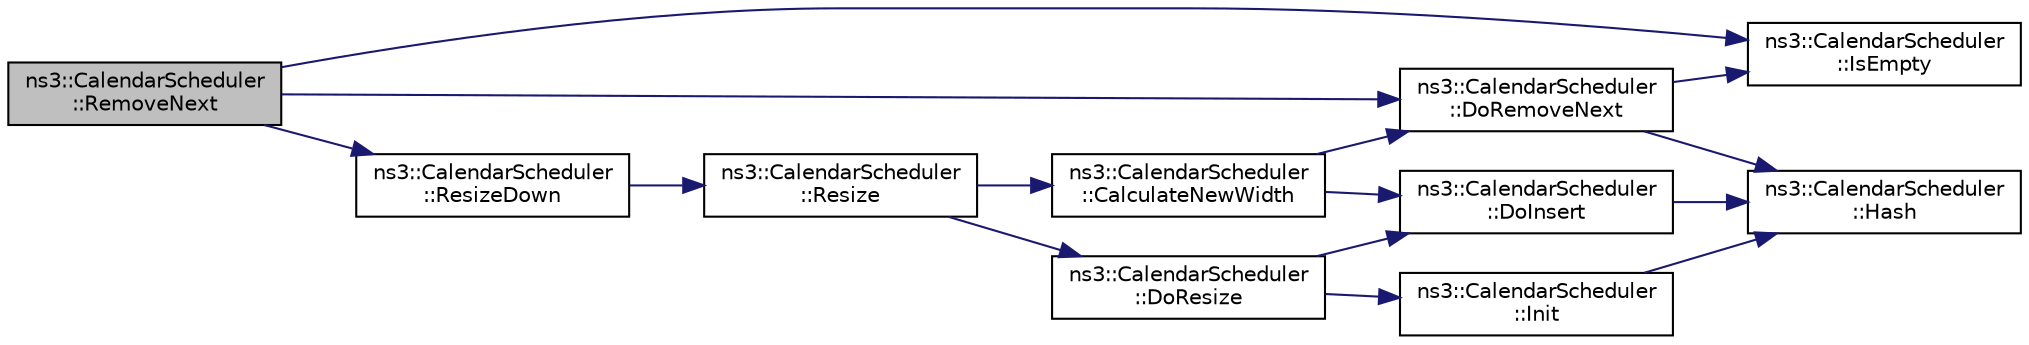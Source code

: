 digraph "ns3::CalendarScheduler::RemoveNext"
{
 // LATEX_PDF_SIZE
  edge [fontname="Helvetica",fontsize="10",labelfontname="Helvetica",labelfontsize="10"];
  node [fontname="Helvetica",fontsize="10",shape=record];
  rankdir="LR";
  Node1 [label="ns3::CalendarScheduler\l::RemoveNext",height=0.2,width=0.4,color="black", fillcolor="grey75", style="filled", fontcolor="black",tooltip="Remove the earliest event from the event list."];
  Node1 -> Node2 [color="midnightblue",fontsize="10",style="solid",fontname="Helvetica"];
  Node2 [label="ns3::CalendarScheduler\l::DoRemoveNext",height=0.2,width=0.4,color="black", fillcolor="white", style="filled",URL="$classns3_1_1_calendar_scheduler.html#a42c114e7a4bb68943b63fa9dfc841610",tooltip="Remove the earliest event."];
  Node2 -> Node3 [color="midnightblue",fontsize="10",style="solid",fontname="Helvetica"];
  Node3 [label="ns3::CalendarScheduler\l::Hash",height=0.2,width=0.4,color="black", fillcolor="white", style="filled",URL="$classns3_1_1_calendar_scheduler.html#a51f1a1745f932881c83eb4c21891da2a",tooltip="Hash the dimensionless time to a bucket."];
  Node2 -> Node4 [color="midnightblue",fontsize="10",style="solid",fontname="Helvetica"];
  Node4 [label="ns3::CalendarScheduler\l::IsEmpty",height=0.2,width=0.4,color="black", fillcolor="white", style="filled",URL="$classns3_1_1_calendar_scheduler.html#a35d435f80c16dded551078157a7a276c",tooltip="Test if the schedule is empty."];
  Node1 -> Node4 [color="midnightblue",fontsize="10",style="solid",fontname="Helvetica"];
  Node1 -> Node5 [color="midnightblue",fontsize="10",style="solid",fontname="Helvetica"];
  Node5 [label="ns3::CalendarScheduler\l::ResizeDown",height=0.2,width=0.4,color="black", fillcolor="white", style="filled",URL="$classns3_1_1_calendar_scheduler.html#ad177bb1ae48629ed93d2ffc55aa52312",tooltip="Halve the number of buckets if necessary."];
  Node5 -> Node6 [color="midnightblue",fontsize="10",style="solid",fontname="Helvetica"];
  Node6 [label="ns3::CalendarScheduler\l::Resize",height=0.2,width=0.4,color="black", fillcolor="white", style="filled",URL="$classns3_1_1_calendar_scheduler.html#ab626f95ab5482e5e6e2a9d5f74363d6c",tooltip="Resize to a new number of buckets, with automatically computed width."];
  Node6 -> Node7 [color="midnightblue",fontsize="10",style="solid",fontname="Helvetica"];
  Node7 [label="ns3::CalendarScheduler\l::CalculateNewWidth",height=0.2,width=0.4,color="black", fillcolor="white", style="filled",URL="$classns3_1_1_calendar_scheduler.html#a259100bf1a7128f6bfd27edfc2acd089",tooltip="Compute the new bucket size, based on up to the first 25 entries."];
  Node7 -> Node8 [color="midnightblue",fontsize="10",style="solid",fontname="Helvetica"];
  Node8 [label="ns3::CalendarScheduler\l::DoInsert",height=0.2,width=0.4,color="black", fillcolor="white", style="filled",URL="$classns3_1_1_calendar_scheduler.html#a89cf4c06b7763187a0155320013cf1d1",tooltip="Insert a new event in to the correct bucket."];
  Node8 -> Node3 [color="midnightblue",fontsize="10",style="solid",fontname="Helvetica"];
  Node7 -> Node2 [color="midnightblue",fontsize="10",style="solid",fontname="Helvetica"];
  Node6 -> Node9 [color="midnightblue",fontsize="10",style="solid",fontname="Helvetica"];
  Node9 [label="ns3::CalendarScheduler\l::DoResize",height=0.2,width=0.4,color="black", fillcolor="white", style="filled",URL="$classns3_1_1_calendar_scheduler.html#a9c7a10fd444508c2dd8034cb49e21b7d",tooltip="Resize the number of buckets and width."];
  Node9 -> Node8 [color="midnightblue",fontsize="10",style="solid",fontname="Helvetica"];
  Node9 -> Node10 [color="midnightblue",fontsize="10",style="solid",fontname="Helvetica"];
  Node10 [label="ns3::CalendarScheduler\l::Init",height=0.2,width=0.4,color="black", fillcolor="white", style="filled",URL="$classns3_1_1_calendar_scheduler.html#a3bf6cdaed8ea65882707fe6eba13eedf",tooltip="Initialize the calendar queue."];
  Node10 -> Node3 [color="midnightblue",fontsize="10",style="solid",fontname="Helvetica"];
}
